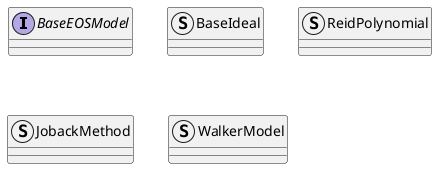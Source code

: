 @startuml ideal_eos_class_diagram

Interface BaseEOSModel {

}

Struct BaseIdeal {

}

Struct ReidPolynomial {

}

Struct JobackMethod {

}

Struct WalkerModel {

}

@enduml
